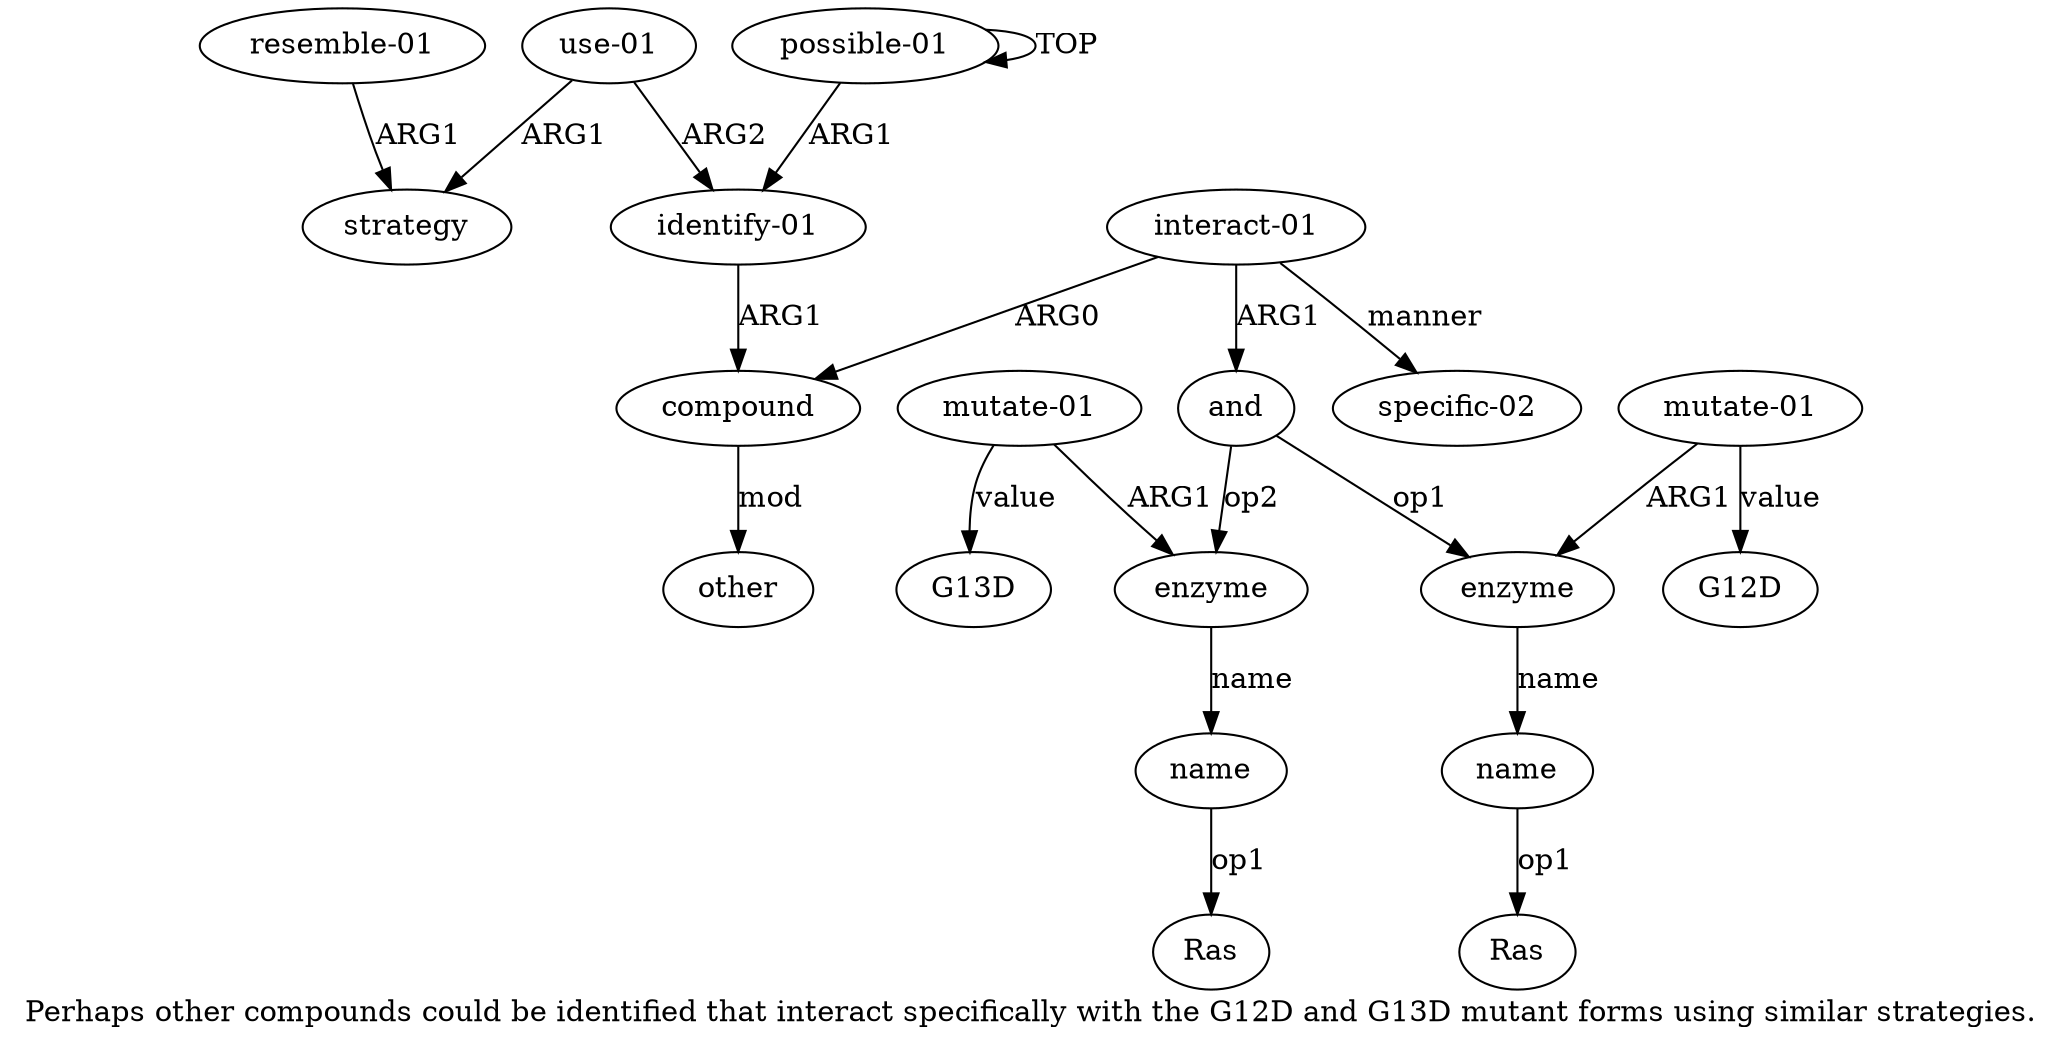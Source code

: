 digraph  {
	graph [label="Perhaps other compounds could be identified that interact specifically with the G12D and G13D mutant forms using similar strategies."];
	node [label="\N"];
	a15	 [color=black,
		gold_ind=15,
		gold_label="resemble-01",
		label="resemble-01",
		test_ind=15,
		test_label="resemble-01"];
	a14	 [color=black,
		gold_ind=14,
		gold_label=strategy,
		label=strategy,
		test_ind=14,
		test_label=strategy];
	a15 -> a14 [key=0,
	color=black,
	gold_label=ARG1,
	label=ARG1,
	test_label=ARG1];
"a11 G13D" [color=black,
	gold_ind=-1,
	gold_label=G13D,
	label=G13D,
	test_ind=-1,
	test_label=G13D];
a11 [color=black,
	gold_ind=11,
	gold_label="mutate-01",
	label="mutate-01",
	test_ind=11,
	test_label="mutate-01"];
a11 -> "a11 G13D" [key=0,
color=black,
gold_label=value,
label=value,
test_label=value];
a9 [color=black,
gold_ind=9,
gold_label=enzyme,
label=enzyme,
test_ind=9,
test_label=enzyme];
a11 -> a9 [key=0,
color=black,
gold_label=ARG1,
label=ARG1,
test_label=ARG1];
a10 [color=black,
gold_ind=10,
gold_label=name,
label=name,
test_ind=10,
test_label=name];
"a10 Ras" [color=black,
gold_ind=-1,
gold_label=Ras,
label=Ras,
test_ind=-1,
test_label=Ras];
a10 -> "a10 Ras" [key=0,
color=black,
gold_label=op1,
label=op1,
test_label=op1];
a13 [color=black,
gold_ind=13,
gold_label="use-01",
label="use-01",
test_ind=13,
test_label="use-01"];
a13 -> a14 [key=0,
color=black,
gold_label=ARG1,
label=ARG1,
test_label=ARG1];
a1 [color=black,
gold_ind=1,
gold_label="identify-01",
label="identify-01",
test_ind=1,
test_label="identify-01"];
a13 -> a1 [key=0,
color=black,
gold_label=ARG2,
label=ARG2,
test_label=ARG2];
a12 [color=black,
gold_ind=12,
gold_label="specific-02",
label="specific-02",
test_ind=12,
test_label="specific-02"];
"a7 Ras" [color=black,
gold_ind=-1,
gold_label=Ras,
label=Ras,
test_ind=-1,
test_label=Ras];
a2 [color=black,
gold_ind=2,
gold_label=compound,
label=compound,
test_ind=2,
test_label=compound];
a1 -> a2 [key=0,
color=black,
gold_label=ARG1,
label=ARG1,
test_label=ARG1];
a0 [color=black,
gold_ind=0,
gold_label="possible-01",
label="possible-01",
test_ind=0,
test_label="possible-01"];
a0 -> a1 [key=0,
color=black,
gold_label=ARG1,
label=ARG1,
test_label=ARG1];
a0 -> a0 [key=0,
color=black,
gold_label=TOP,
label=TOP,
test_label=TOP];
a3 [color=black,
gold_ind=3,
gold_label=other,
label=other,
test_ind=3,
test_label=other];
a2 -> a3 [key=0,
color=black,
gold_label=mod,
label=mod,
test_label=mod];
a5 [color=black,
gold_ind=5,
gold_label=and,
label=and,
test_ind=5,
test_label=and];
a6 [color=black,
gold_ind=6,
gold_label=enzyme,
label=enzyme,
test_ind=6,
test_label=enzyme];
a5 -> a6 [key=0,
color=black,
gold_label=op1,
label=op1,
test_label=op1];
a5 -> a9 [key=0,
color=black,
gold_label=op2,
label=op2,
test_label=op2];
a4 [color=black,
gold_ind=4,
gold_label="interact-01",
label="interact-01",
test_ind=4,
test_label="interact-01"];
a4 -> a12 [key=0,
color=black,
gold_label=manner,
label=manner,
test_label=manner];
a4 -> a2 [key=0,
color=black,
gold_label=ARG0,
label=ARG0,
test_label=ARG0];
a4 -> a5 [key=0,
color=black,
gold_label=ARG1,
label=ARG1,
test_label=ARG1];
a7 [color=black,
gold_ind=7,
gold_label=name,
label=name,
test_ind=7,
test_label=name];
a7 -> "a7 Ras" [key=0,
color=black,
gold_label=op1,
label=op1,
test_label=op1];
a6 -> a7 [key=0,
color=black,
gold_label=name,
label=name,
test_label=name];
a9 -> a10 [key=0,
color=black,
gold_label=name,
label=name,
test_label=name];
a8 [color=black,
gold_ind=8,
gold_label="mutate-01",
label="mutate-01",
test_ind=8,
test_label="mutate-01"];
a8 -> a6 [key=0,
color=black,
gold_label=ARG1,
label=ARG1,
test_label=ARG1];
"a8 G12D" [color=black,
gold_ind=-1,
gold_label=G12D,
label=G12D,
test_ind=-1,
test_label=G12D];
a8 -> "a8 G12D" [key=0,
color=black,
gold_label=value,
label=value,
test_label=value];
}
